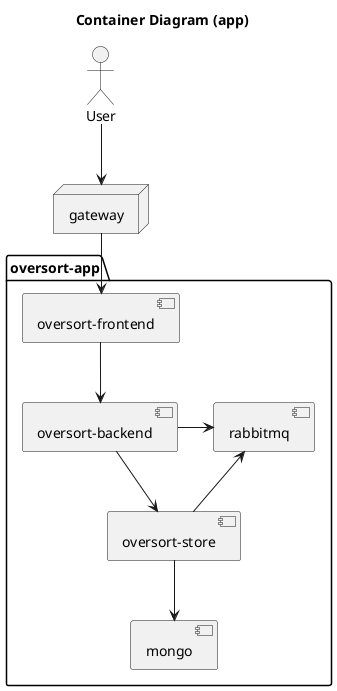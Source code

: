 @startuml

title Container Diagram (app)

actor User
node gateway

package "oversort-app" {
  [oversort-frontend]
  [oversort-backend]
  [oversort-store]
  [mongo]
  [rabbitmq]
  [oversort-frontend] --> [oversort-backend]
  [oversort-backend] -right-> [rabbitmq]
  [oversort-backend] --> [oversort-store]
  [rabbitmq] <-- [oversort-store]
  [oversort-store] --> [mongo]

}

User --> [gateway]
[gateway] --> [oversort-frontend]

@enduml
